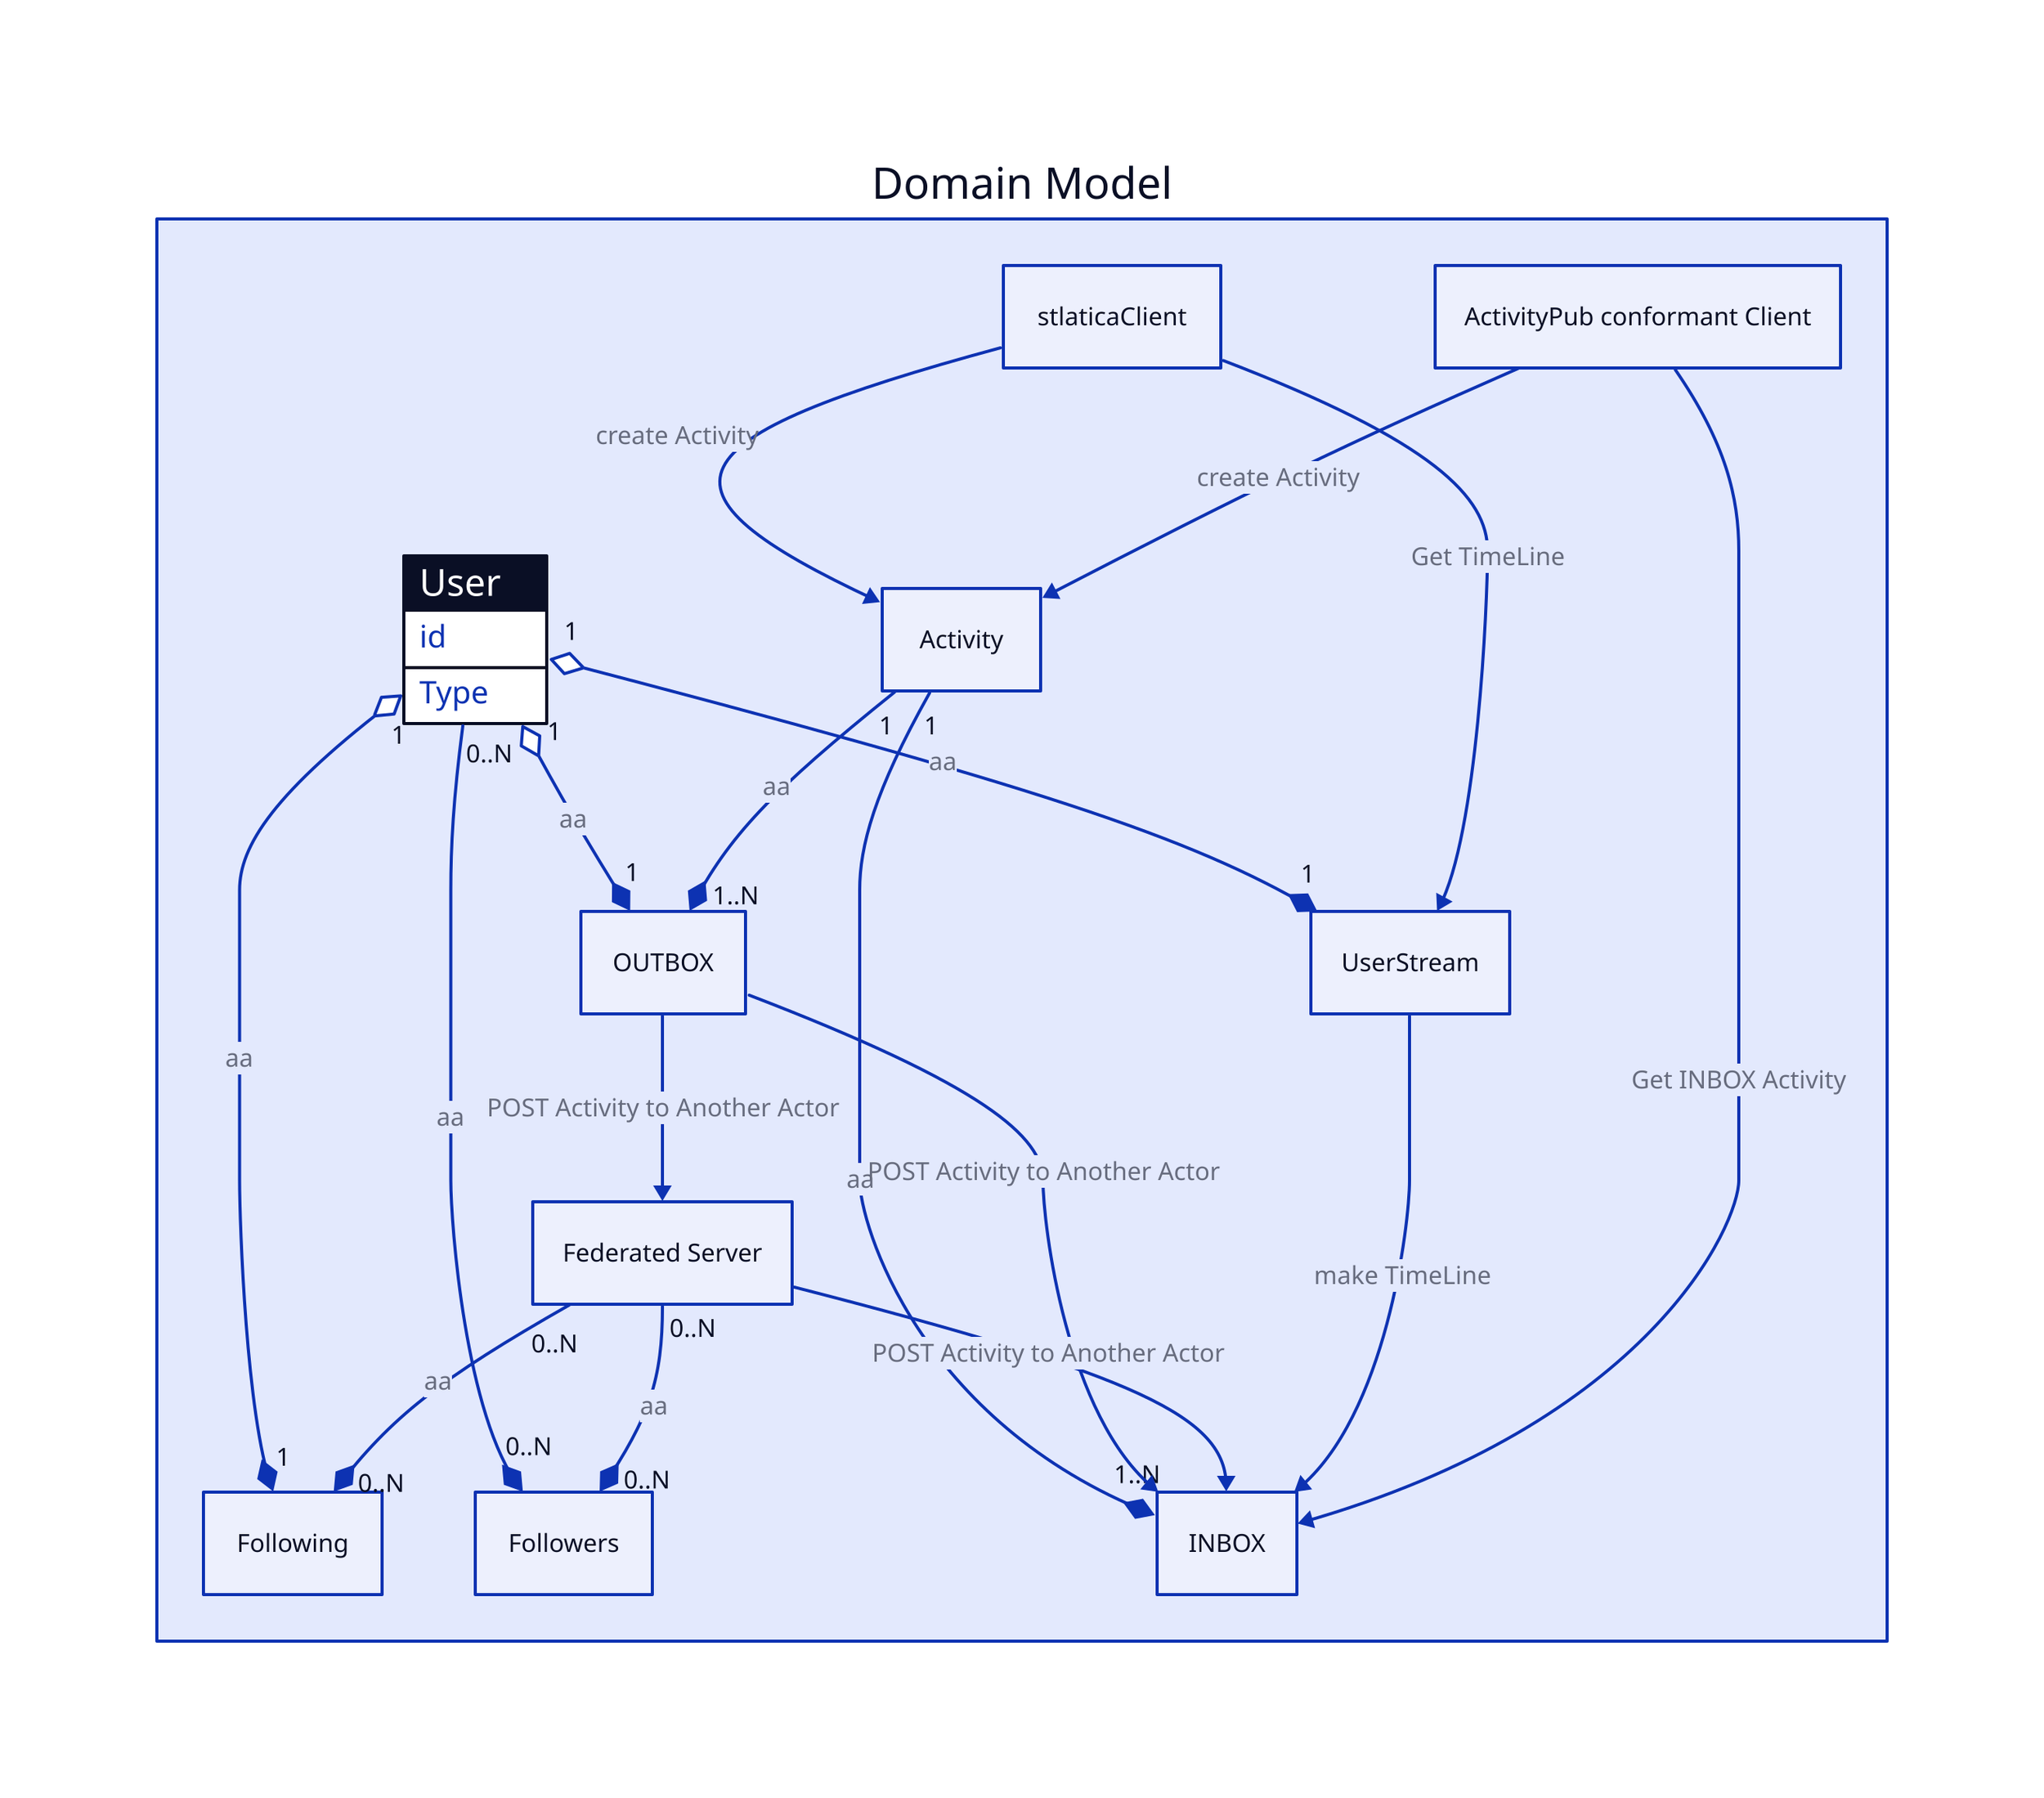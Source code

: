 # Build Command
# d2 --theme=300 --dark-theme=200 -l elk --pad 0 ./test.d2

Domain Model: {
  user: User {
    shape: sql_table
    id
    Type
  }

  # class Activity

  # class OUTBOX
  # class INBOX

  # class Following
  # class Followers
  
  # class UserStream

  # class Federated Server

  


  User <-> OUTBOX: "aa" {
    source-arrowhead: 1 {
      shape: diamond
      style.filled: false
    }
    target-arrowhead: 1 {
      shape: diamond
      style.filled: true
    }
  }


  User <-> Following: "aa" {
    source-arrowhead: 1 {
      shape: diamond
      style.filled: false
    }
    target-arrowhead: 1 {
      shape: diamond
      style.filled: true
    }
  }


  User <-> UserStream: "aa" {
    source-arrowhead: 1 {
      shape: diamond
      style.filled: false
    }
    target-arrowhead: 1 {
      shape: diamond
      style.filled: true
    }
  }

  User -> Followers: "aa" {
    source-arrowhead: 0..N {
      shape: diamond
      style.filled: false
    }
    target-arrowhead: 0..N {
      shape: diamond
      style.filled: true
    }
  }

  Federated Server -> Following: "aa" {
    source-arrowhead: 0..N {
      shape: diamond
      style.filled: false
    }
    target-arrowhead: 0..N {
      shape: diamond
      style.filled: true
    }
  }

  Federated Server -> Followers: "aa" {
    source-arrowhead: 0..N {
      shape: diamond
      style.filled: false
    }
    target-arrowhead: 0..N {
      shape: diamond
      style.filled: true
    }
  }

  Activity -> OUTBOX: "aa" {
    source-arrowhead: 1 {
      shape: diamond
      style.filled: false
    }
    target-arrowhead: 1..N {
      shape: diamond
      style.filled: true
    }
  }

  Activity -> INBOX: "aa" {
    source-arrowhead: 1 {
      shape: diamond
      style.filled: false
    }
    target-arrowhead: 1..N {
      shape: diamond
      style.filled: true
    }
  }

  OUTBOX -> INBOX: "POST Activity to Another Actor"
  OUTBOX -> Federated Server: "POST Activity to Another Actor"
  Federated Server -> INBOX: "POST Activity to Another Actor"
  UserStream -> INBOX: "make TimeLine"
  stlaticaClient -> UserStream: "Get TimeLine"
  ActivityPub conformant Client -> INBOX: "Get INBOX Activity"
  stlaticaClient -> Activity: "create Activity"
  ActivityPub conformant Client -> Activity: "create Activity"

}